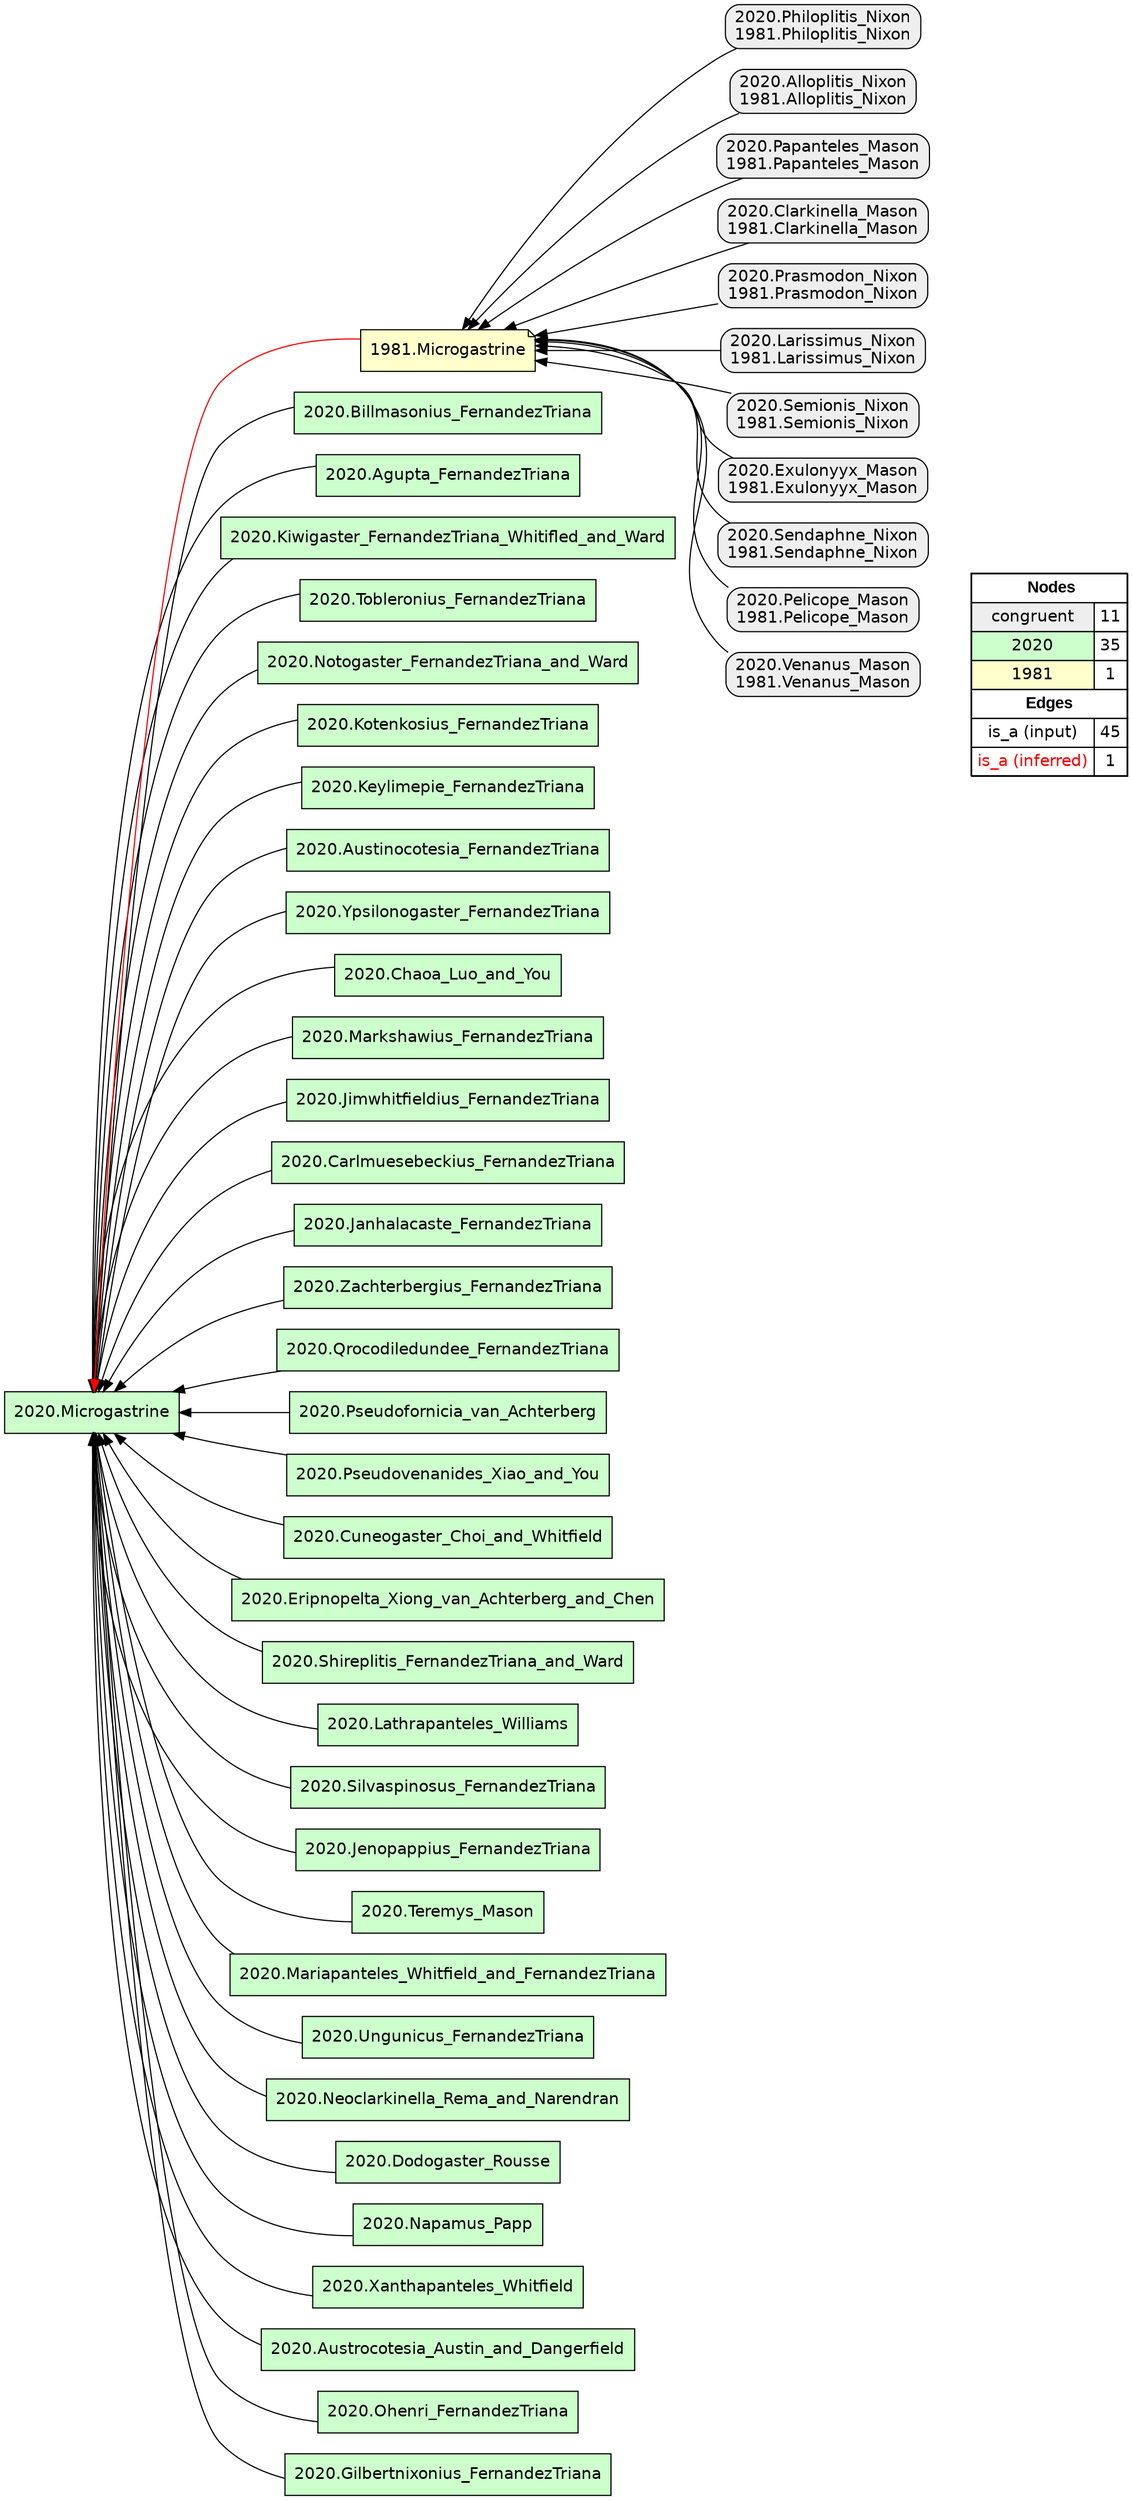 digraph{
rankdir=RL
node[shape=box style="filled,rounded" fillcolor="#EEEEEE" fontname="helvetica"] 
"2020.Philoplitis_Nixon\n1981.Philoplitis_Nixon"
"2020.Alloplitis_Nixon\n1981.Alloplitis_Nixon"
"2020.Papanteles_Mason\n1981.Papanteles_Mason"
"2020.Clarkinella_Mason\n1981.Clarkinella_Mason"
"2020.Prasmodon_Nixon\n1981.Prasmodon_Nixon"
"2020.Larissimus_Nixon\n1981.Larissimus_Nixon"
"2020.Semionis_Nixon\n1981.Semionis_Nixon"
"2020.Exulonyyx_Mason\n1981.Exulonyyx_Mason"
"2020.Sendaphne_Nixon\n1981.Sendaphne_Nixon"
"2020.Pelicope_Mason\n1981.Pelicope_Mason"
"2020.Venanus_Mason\n1981.Venanus_Mason"
node[shape=box style=filled fillcolor="#CCFFCC" fontname="helvetica"] 
"2020.Billmasonius_FernandezTriana"
"2020.Agupta_FernandezTriana"
"2020.Kiwigaster_FernandezTriana_Whitifled_and_Ward"
"2020.Tobleronius_FernandezTriana"
"2020.Notogaster_FernandezTriana_and_Ward"
"2020.Kotenkosius_FernandezTriana"
"2020.Keylimepie_FernandezTriana"
"2020.Austinocotesia_FernandezTriana"
"2020.Ypsilonogaster_FernandezTriana"
"2020.Chaoa_Luo_and_You"
"2020.Markshawius_FernandezTriana"
"2020.Jimwhitfieldius_FernandezTriana"
"2020.Carlmuesebeckius_FernandezTriana"
"2020.Janhalacaste_FernandezTriana"
"2020.Zachterbergius_FernandezTriana"
"2020.Qrocodiledundee_FernandezTriana"
"2020.Pseudofornicia_van_Achterberg"
"2020.Pseudovenanides_Xiao_and_You"
"2020.Cuneogaster_Choi_and_Whitfield"
"2020.Eripnopelta_Xiong_van_Achterberg_and_Chen"
"2020.Shireplitis_FernandezTriana_and_Ward"
"2020.Lathrapanteles_Williams"
"2020.Silvaspinosus_FernandezTriana"
"2020.Jenopappius_FernandezTriana"
"2020.Teremys_Mason"
"2020.Mariapanteles_Whitfield_and_FernandezTriana"
"2020.Ungunicus_FernandezTriana"
"2020.Neoclarkinella_Rema_and_Narendran"
"2020.Dodogaster_Rousse"
"2020.Napamus_Papp"
"2020.Microgastrine"
"2020.Xanthapanteles_Whitfield"
"2020.Austrocotesia_Austin_and_Dangerfield"
"2020.Ohenri_FernandezTriana"
"2020.Gilbertnixonius_FernandezTriana"
node[shape=note style=filled fillcolor="#FFFFCC" fontname="helvetica"] 
"1981.Microgastrine"
edge[arrowhead=normal style=dotted color="#000000" constraint=true penwidth=1]
edge[arrowhead=normal style=solid color="#000000" constraint=true penwidth=1]
"2020.Shireplitis_FernandezTriana_and_Ward" -> "2020.Microgastrine"
"2020.Carlmuesebeckius_FernandezTriana" -> "2020.Microgastrine"
"2020.Dodogaster_Rousse" -> "2020.Microgastrine"
"2020.Austinocotesia_FernandezTriana" -> "2020.Microgastrine"
"2020.Kiwigaster_FernandezTriana_Whitifled_and_Ward" -> "2020.Microgastrine"
"2020.Zachterbergius_FernandezTriana" -> "2020.Microgastrine"
"2020.Neoclarkinella_Rema_and_Narendran" -> "2020.Microgastrine"
"2020.Jenopappius_FernandezTriana" -> "2020.Microgastrine"
"2020.Kotenkosius_FernandezTriana" -> "2020.Microgastrine"
"2020.Markshawius_FernandezTriana" -> "2020.Microgastrine"
"2020.Ohenri_FernandezTriana" -> "2020.Microgastrine"
"2020.Lathrapanteles_Williams" -> "2020.Microgastrine"
"2020.Ypsilonogaster_FernandezTriana" -> "2020.Microgastrine"
"2020.Notogaster_FernandezTriana_and_Ward" -> "2020.Microgastrine"
"2020.Alloplitis_Nixon\n1981.Alloplitis_Nixon" -> "1981.Microgastrine"
"2020.Eripnopelta_Xiong_van_Achterberg_and_Chen" -> "2020.Microgastrine"
"2020.Clarkinella_Mason\n1981.Clarkinella_Mason" -> "1981.Microgastrine"
"2020.Teremys_Mason" -> "2020.Microgastrine"
"2020.Chaoa_Luo_and_You" -> "2020.Microgastrine"
"2020.Pseudofornicia_van_Achterberg" -> "2020.Microgastrine"
"2020.Pseudovenanides_Xiao_and_You" -> "2020.Microgastrine"
"2020.Semionis_Nixon\n1981.Semionis_Nixon" -> "1981.Microgastrine"
"2020.Agupta_FernandezTriana" -> "2020.Microgastrine"
"2020.Mariapanteles_Whitfield_and_FernandezTriana" -> "2020.Microgastrine"
"2020.Ungunicus_FernandezTriana" -> "2020.Microgastrine"
"2020.Venanus_Mason\n1981.Venanus_Mason" -> "1981.Microgastrine"
"2020.Keylimepie_FernandezTriana" -> "2020.Microgastrine"
"2020.Cuneogaster_Choi_and_Whitfield" -> "2020.Microgastrine"
"2020.Papanteles_Mason\n1981.Papanteles_Mason" -> "1981.Microgastrine"
"2020.Silvaspinosus_FernandezTriana" -> "2020.Microgastrine"
"2020.Janhalacaste_FernandezTriana" -> "2020.Microgastrine"
"2020.Tobleronius_FernandezTriana" -> "2020.Microgastrine"
"2020.Austrocotesia_Austin_and_Dangerfield" -> "2020.Microgastrine"
"2020.Xanthapanteles_Whitfield" -> "2020.Microgastrine"
"2020.Philoplitis_Nixon\n1981.Philoplitis_Nixon" -> "1981.Microgastrine"
"2020.Gilbertnixonius_FernandezTriana" -> "2020.Microgastrine"
"2020.Jimwhitfieldius_FernandezTriana" -> "2020.Microgastrine"
"2020.Napamus_Papp" -> "2020.Microgastrine"
"2020.Exulonyyx_Mason\n1981.Exulonyyx_Mason" -> "1981.Microgastrine"
"2020.Billmasonius_FernandezTriana" -> "2020.Microgastrine"
"2020.Sendaphne_Nixon\n1981.Sendaphne_Nixon" -> "1981.Microgastrine"
"2020.Pelicope_Mason\n1981.Pelicope_Mason" -> "1981.Microgastrine"
"2020.Qrocodiledundee_FernandezTriana" -> "2020.Microgastrine"
"2020.Larissimus_Nixon\n1981.Larissimus_Nixon" -> "1981.Microgastrine"
"2020.Prasmodon_Nixon\n1981.Prasmodon_Nixon" -> "1981.Microgastrine"
edge[arrowhead=normal style=solid color="#FF0000" constraint=true penwidth=1]
"1981.Microgastrine" -> "2020.Microgastrine"
node[shape=box] 
{rank=source Legend [fillcolor= white margin=0 label=< 
 <TABLE BORDER="0" CELLBORDER="1" CELLSPACING="0" CELLPADDING="4"> 
<TR> <TD COLSPAN="2"><font face="Arial Black"> Nodes</font></TD> </TR> 
<TR> 
 <TD bgcolor="#EEEEEE" fontname="helvetica">congruent</TD> 
 <TD>11</TD> 
 </TR> 
<TR> 
 <TD bgcolor="#CCFFCC" fontname="helvetica">2020</TD> 
 <TD>35</TD> 
 </TR> 
<TR> 
 <TD bgcolor="#FFFFCC" fontname="helvetica">1981</TD> 
 <TD>1</TD> 
 </TR> 
<TR> <TD COLSPAN="2"><font face = "Arial Black"> Edges </font></TD> </TR> 
<TR> 
 <TD><font color ="#000000">is_a (input)</font></TD><TD>45</TD>
</TR>
<TR> 
 <TD><font color ="#FF0000">is_a (inferred)</font></TD><TD>1</TD>
</TR>
</TABLE> 
 >] } 
}
